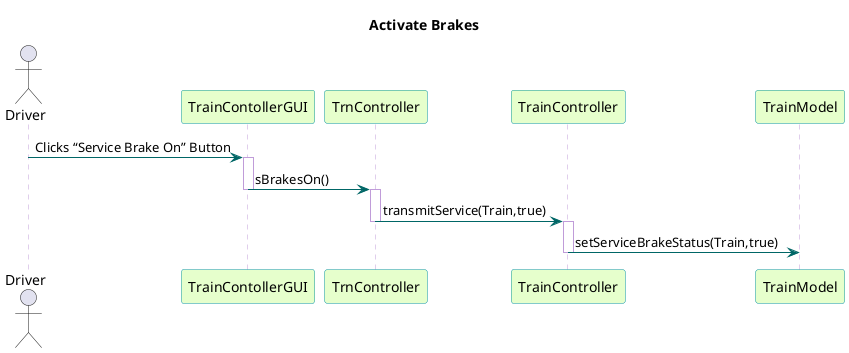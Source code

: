 @startuml

title Activate Brakes

skinparam sequence {
	BackgroundColor transparent
	ParticipantBackgroundColor #e6ffcc
	ParticipantBorderColor 	#049595
	PackageBorderCOlor  #049595
	ArrowColor #006666
	LifeLineBorderColor #c09cd9
}

actor Driver
participant "TrainContollerGUI" as A
participant "TrnController" as B
participant “TrainController” as C
participant "TrainModel" as D

Driver -> A : Clicks “Service Brake On” Button
activate A

A -> B : sBrakesOn()
deactivate A
activate B

B -> C : transmitService(Train,true)
deactivate B
activate C

C -> D : setServiceBrakeStatus(Train,true)
deactivate C


@enduml